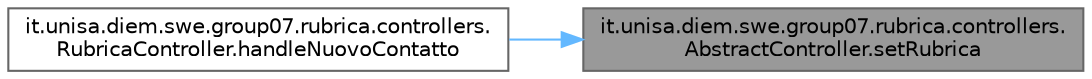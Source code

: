 digraph "it.unisa.diem.swe.group07.rubrica.controllers.AbstractController.setRubrica"
{
 // LATEX_PDF_SIZE
  bgcolor="transparent";
  edge [fontname=Helvetica,fontsize=10,labelfontname=Helvetica,labelfontsize=10];
  node [fontname=Helvetica,fontsize=10,shape=box,height=0.2,width=0.4];
  rankdir="RL";
  Node1 [id="Node000001",label="it.unisa.diem.swe.group07.rubrica.controllers.\lAbstractController.setRubrica",height=0.2,width=0.4,color="gray40", fillcolor="grey60", style="filled", fontcolor="black",tooltip="metodo setter dell'attributo rubrica."];
  Node1 -> Node2 [id="edge1_Node000001_Node000002",dir="back",color="steelblue1",style="solid",tooltip=" "];
  Node2 [id="Node000002",label="it.unisa.diem.swe.group07.rubrica.controllers.\lRubricaController.handleNuovoContatto",height=0.2,width=0.4,color="grey40", fillcolor="white", style="filled",URL="$classit_1_1unisa_1_1diem_1_1swe_1_1group07_1_1rubrica_1_1controllers_1_1_rubrica_controller.html#ac42a294519c71cd05537868f89c17a4f",tooltip="Gestore delle'evento 'Nuovo Contatto'. Il metodo carica la vista alternativa che consente la creazion..."];
}
